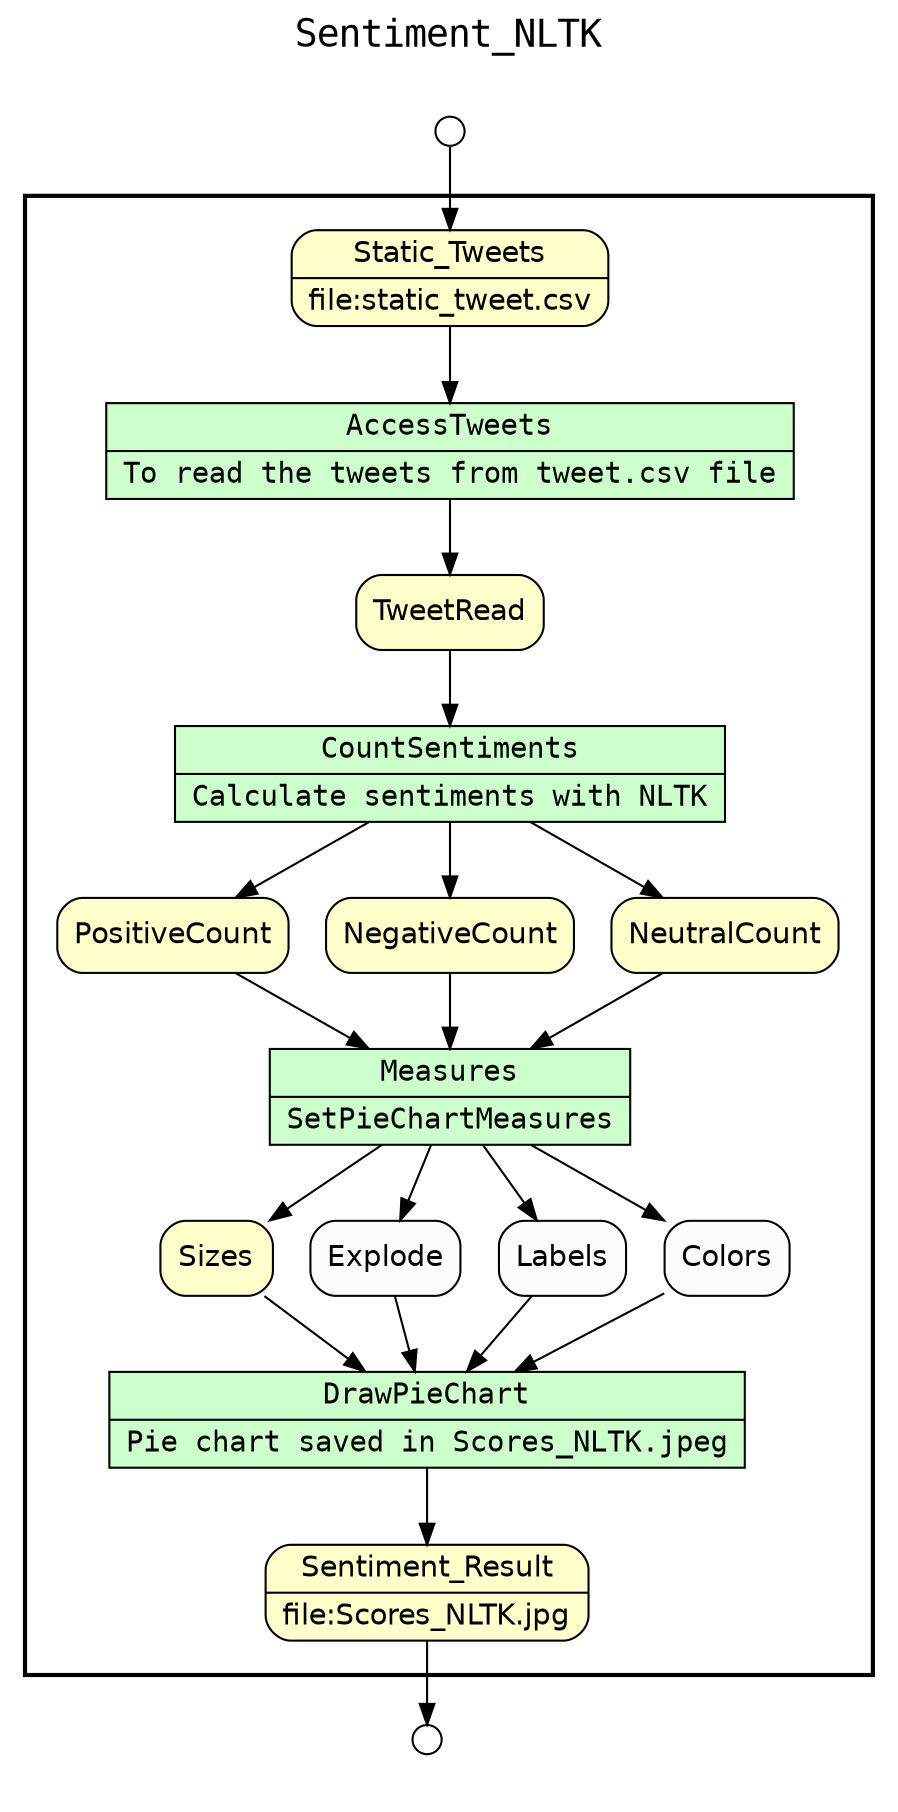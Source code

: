 digraph Workflow {
rankdir=TB
fontname=Courier; fontsize=18; labelloc=t
label=Sentiment_NLTK
subgraph cluster_workflow_box_outer { label=""; color=black; penwidth=2
subgraph cluster_workflow_box_inner { label=""; color=white
node[shape=box style=filled fillcolor="#CCFFCC" peripheries=1 fontname=Courier]
AccessTweets [shape=record rankdir=LR label="{<f0> AccessTweets |<f1> To read the tweets from tweet.csv file}"];
CountSentiments [shape=record rankdir=LR label="{<f0> CountSentiments |<f1> Calculate sentiments with NLTK}"];
Measures [shape=record rankdir=LR label="{<f0> Measures |<f1> SetPieChartMeasures}"];
DrawPieChart [shape=record rankdir=LR label="{<f0> DrawPieChart |<f1> Pie chart saved in Scores_NLTK.jpeg}"];
node[shape=box style="rounded,filled" fillcolor="#FFFFCC" peripheries=1 fontname=Helvetica]
Sentiment_Result [shape=record rankdir=LR label="{<f0> Sentiment_Result |<f1> file\:Scores_NLTK.jpg}"];
Static_Tweets [shape=record rankdir=LR label="{<f0> Static_Tweets |<f1> file\:static_tweet.csv}"];
TweetRead
PositiveCount
NegativeCount
NeutralCount
Sizes
node[shape=box style="rounded,filled" fillcolor="#FCFCFC" peripheries=1 fontname=Helvetica]
Explode
Labels
Colors
AccessTweets -> TweetRead
Static_Tweets -> AccessTweets
CountSentiments -> PositiveCount
CountSentiments -> NegativeCount
CountSentiments -> NeutralCount
TweetRead -> CountSentiments
Measures -> Explode
Measures -> Labels
Measures -> Sizes
Measures -> Colors
PositiveCount -> Measures
NegativeCount -> Measures
NeutralCount -> Measures
DrawPieChart -> Sentiment_Result
Explode -> DrawPieChart
Labels -> DrawPieChart
Sizes -> DrawPieChart
Colors -> DrawPieChart
}}
subgraph cluster_input_ports_group_outer { label=""; color=white
subgraph cluster_input_ports_group_inner { label=""; color=white
node[shape=circle style="rounded,filled" fillcolor="#FFFFFF" peripheries=1 fontname=Helvetica width=0.2]
Static_Tweets_input_port [label=""]
}}
subgraph cluster_output_ports_group_outer { label=""; color=white
subgraph cluster_output_ports_group_inner { label=""; color=white
node[shape=circle style="rounded,filled" fillcolor="#FFFFFF" peripheries=1 fontname=Helvetica width=0.2]
Sentiment_Result_output_port [label=""]
}}
Static_Tweets_input_port -> Static_Tweets
Sentiment_Result -> Sentiment_Result_output_port
}
